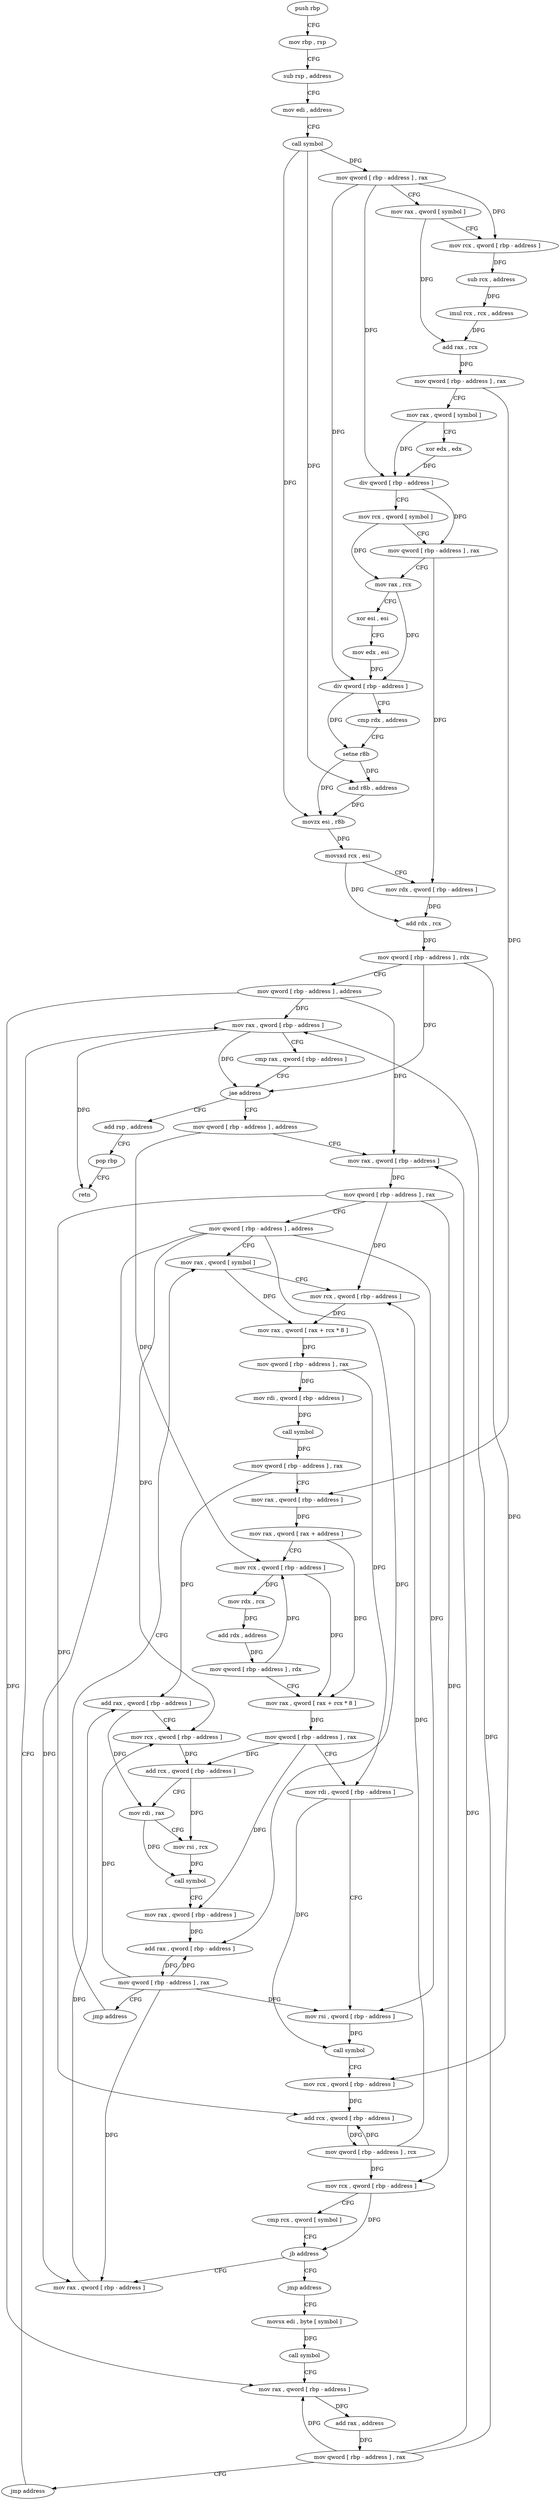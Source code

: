 digraph "func" {
"4243232" [label = "push rbp" ]
"4243233" [label = "mov rbp , rsp" ]
"4243236" [label = "sub rsp , address" ]
"4243240" [label = "mov edi , address" ]
"4243245" [label = "call symbol" ]
"4243250" [label = "mov qword [ rbp - address ] , rax" ]
"4243254" [label = "mov rax , qword [ symbol ]" ]
"4243262" [label = "mov rcx , qword [ rbp - address ]" ]
"4243266" [label = "sub rcx , address" ]
"4243273" [label = "imul rcx , rcx , address" ]
"4243280" [label = "add rax , rcx" ]
"4243283" [label = "mov qword [ rbp - address ] , rax" ]
"4243287" [label = "mov rax , qword [ symbol ]" ]
"4243295" [label = "xor edx , edx" ]
"4243297" [label = "div qword [ rbp - address ]" ]
"4243301" [label = "mov rcx , qword [ symbol ]" ]
"4243309" [label = "mov qword [ rbp - address ] , rax" ]
"4243313" [label = "mov rax , rcx" ]
"4243316" [label = "xor esi , esi" ]
"4243318" [label = "mov edx , esi" ]
"4243320" [label = "div qword [ rbp - address ]" ]
"4243324" [label = "cmp rdx , address" ]
"4243328" [label = "setne r8b" ]
"4243332" [label = "and r8b , address" ]
"4243336" [label = "movzx esi , r8b" ]
"4243340" [label = "movsxd rcx , esi" ]
"4243343" [label = "mov rdx , qword [ rbp - address ]" ]
"4243347" [label = "add rdx , rcx" ]
"4243350" [label = "mov qword [ rbp - address ] , rdx" ]
"4243354" [label = "mov qword [ rbp - address ] , address" ]
"4243362" [label = "mov rax , qword [ rbp - address ]" ]
"4243591" [label = "add rsp , address" ]
"4243595" [label = "pop rbp" ]
"4243596" [label = "retn" ]
"4243376" [label = "mov qword [ rbp - address ] , address" ]
"4243384" [label = "mov rax , qword [ rbp - address ]" ]
"4243388" [label = "mov qword [ rbp - address ] , rax" ]
"4243392" [label = "mov qword [ rbp - address ] , address" ]
"4243400" [label = "mov rax , qword [ symbol ]" ]
"4243515" [label = "mov rax , qword [ rbp - address ]" ]
"4243519" [label = "add rax , qword [ rbp - address ]" ]
"4243523" [label = "mov rcx , qword [ rbp - address ]" ]
"4243527" [label = "add rcx , qword [ rbp - address ]" ]
"4243531" [label = "mov rdi , rax" ]
"4243534" [label = "mov rsi , rcx" ]
"4243537" [label = "call symbol" ]
"4243542" [label = "mov rax , qword [ rbp - address ]" ]
"4243546" [label = "add rax , qword [ rbp - address ]" ]
"4243550" [label = "mov qword [ rbp - address ] , rax" ]
"4243554" [label = "jmp address" ]
"4243510" [label = "jmp address" ]
"4243559" [label = "movsx edi , byte [ symbol ]" ]
"4243408" [label = "mov rcx , qword [ rbp - address ]" ]
"4243412" [label = "mov rax , qword [ rax + rcx * 8 ]" ]
"4243416" [label = "mov qword [ rbp - address ] , rax" ]
"4243420" [label = "mov rdi , qword [ rbp - address ]" ]
"4243424" [label = "call symbol" ]
"4243429" [label = "mov qword [ rbp - address ] , rax" ]
"4243433" [label = "mov rax , qword [ rbp - address ]" ]
"4243437" [label = "mov rax , qword [ rax + address ]" ]
"4243441" [label = "mov rcx , qword [ rbp - address ]" ]
"4243445" [label = "mov rdx , rcx" ]
"4243448" [label = "add rdx , address" ]
"4243455" [label = "mov qword [ rbp - address ] , rdx" ]
"4243459" [label = "mov rax , qword [ rax + rcx * 8 ]" ]
"4243463" [label = "mov qword [ rbp - address ] , rax" ]
"4243467" [label = "mov rdi , qword [ rbp - address ]" ]
"4243471" [label = "mov rsi , qword [ rbp - address ]" ]
"4243475" [label = "call symbol" ]
"4243480" [label = "mov rcx , qword [ rbp - address ]" ]
"4243484" [label = "add rcx , qword [ rbp - address ]" ]
"4243488" [label = "mov qword [ rbp - address ] , rcx" ]
"4243492" [label = "mov rcx , qword [ rbp - address ]" ]
"4243496" [label = "cmp rcx , qword [ symbol ]" ]
"4243504" [label = "jb address" ]
"4243567" [label = "call symbol" ]
"4243572" [label = "mov rax , qword [ rbp - address ]" ]
"4243576" [label = "add rax , address" ]
"4243582" [label = "mov qword [ rbp - address ] , rax" ]
"4243586" [label = "jmp address" ]
"4243366" [label = "cmp rax , qword [ rbp - address ]" ]
"4243370" [label = "jae address" ]
"4243232" -> "4243233" [ label = "CFG" ]
"4243233" -> "4243236" [ label = "CFG" ]
"4243236" -> "4243240" [ label = "CFG" ]
"4243240" -> "4243245" [ label = "CFG" ]
"4243245" -> "4243250" [ label = "DFG" ]
"4243245" -> "4243332" [ label = "DFG" ]
"4243245" -> "4243336" [ label = "DFG" ]
"4243250" -> "4243254" [ label = "CFG" ]
"4243250" -> "4243262" [ label = "DFG" ]
"4243250" -> "4243297" [ label = "DFG" ]
"4243250" -> "4243320" [ label = "DFG" ]
"4243254" -> "4243262" [ label = "CFG" ]
"4243254" -> "4243280" [ label = "DFG" ]
"4243262" -> "4243266" [ label = "DFG" ]
"4243266" -> "4243273" [ label = "DFG" ]
"4243273" -> "4243280" [ label = "DFG" ]
"4243280" -> "4243283" [ label = "DFG" ]
"4243283" -> "4243287" [ label = "CFG" ]
"4243283" -> "4243433" [ label = "DFG" ]
"4243287" -> "4243295" [ label = "CFG" ]
"4243287" -> "4243297" [ label = "DFG" ]
"4243295" -> "4243297" [ label = "DFG" ]
"4243297" -> "4243301" [ label = "CFG" ]
"4243297" -> "4243309" [ label = "DFG" ]
"4243301" -> "4243309" [ label = "CFG" ]
"4243301" -> "4243313" [ label = "DFG" ]
"4243309" -> "4243313" [ label = "CFG" ]
"4243309" -> "4243343" [ label = "DFG" ]
"4243313" -> "4243316" [ label = "CFG" ]
"4243313" -> "4243320" [ label = "DFG" ]
"4243316" -> "4243318" [ label = "CFG" ]
"4243318" -> "4243320" [ label = "DFG" ]
"4243320" -> "4243324" [ label = "CFG" ]
"4243320" -> "4243328" [ label = "DFG" ]
"4243324" -> "4243328" [ label = "CFG" ]
"4243328" -> "4243332" [ label = "DFG" ]
"4243328" -> "4243336" [ label = "DFG" ]
"4243332" -> "4243336" [ label = "DFG" ]
"4243336" -> "4243340" [ label = "DFG" ]
"4243340" -> "4243343" [ label = "CFG" ]
"4243340" -> "4243347" [ label = "DFG" ]
"4243343" -> "4243347" [ label = "DFG" ]
"4243347" -> "4243350" [ label = "DFG" ]
"4243350" -> "4243354" [ label = "CFG" ]
"4243350" -> "4243370" [ label = "DFG" ]
"4243350" -> "4243480" [ label = "DFG" ]
"4243354" -> "4243362" [ label = "DFG" ]
"4243354" -> "4243384" [ label = "DFG" ]
"4243354" -> "4243572" [ label = "DFG" ]
"4243362" -> "4243366" [ label = "CFG" ]
"4243362" -> "4243370" [ label = "DFG" ]
"4243362" -> "4243596" [ label = "DFG" ]
"4243591" -> "4243595" [ label = "CFG" ]
"4243595" -> "4243596" [ label = "CFG" ]
"4243376" -> "4243384" [ label = "CFG" ]
"4243376" -> "4243441" [ label = "DFG" ]
"4243384" -> "4243388" [ label = "DFG" ]
"4243388" -> "4243392" [ label = "CFG" ]
"4243388" -> "4243408" [ label = "DFG" ]
"4243388" -> "4243484" [ label = "DFG" ]
"4243388" -> "4243492" [ label = "DFG" ]
"4243392" -> "4243400" [ label = "CFG" ]
"4243392" -> "4243471" [ label = "DFG" ]
"4243392" -> "4243515" [ label = "DFG" ]
"4243392" -> "4243523" [ label = "DFG" ]
"4243392" -> "4243546" [ label = "DFG" ]
"4243400" -> "4243408" [ label = "CFG" ]
"4243400" -> "4243412" [ label = "DFG" ]
"4243515" -> "4243519" [ label = "DFG" ]
"4243519" -> "4243523" [ label = "CFG" ]
"4243519" -> "4243531" [ label = "DFG" ]
"4243523" -> "4243527" [ label = "DFG" ]
"4243527" -> "4243531" [ label = "CFG" ]
"4243527" -> "4243534" [ label = "DFG" ]
"4243531" -> "4243534" [ label = "CFG" ]
"4243531" -> "4243537" [ label = "DFG" ]
"4243534" -> "4243537" [ label = "DFG" ]
"4243537" -> "4243542" [ label = "CFG" ]
"4243542" -> "4243546" [ label = "DFG" ]
"4243546" -> "4243550" [ label = "DFG" ]
"4243550" -> "4243554" [ label = "CFG" ]
"4243550" -> "4243471" [ label = "DFG" ]
"4243550" -> "4243515" [ label = "DFG" ]
"4243550" -> "4243523" [ label = "DFG" ]
"4243550" -> "4243546" [ label = "DFG" ]
"4243554" -> "4243400" [ label = "CFG" ]
"4243510" -> "4243559" [ label = "CFG" ]
"4243559" -> "4243567" [ label = "DFG" ]
"4243408" -> "4243412" [ label = "DFG" ]
"4243412" -> "4243416" [ label = "DFG" ]
"4243416" -> "4243420" [ label = "DFG" ]
"4243416" -> "4243467" [ label = "DFG" ]
"4243420" -> "4243424" [ label = "DFG" ]
"4243424" -> "4243429" [ label = "DFG" ]
"4243429" -> "4243433" [ label = "CFG" ]
"4243429" -> "4243519" [ label = "DFG" ]
"4243433" -> "4243437" [ label = "DFG" ]
"4243437" -> "4243441" [ label = "CFG" ]
"4243437" -> "4243459" [ label = "DFG" ]
"4243441" -> "4243445" [ label = "DFG" ]
"4243441" -> "4243459" [ label = "DFG" ]
"4243445" -> "4243448" [ label = "DFG" ]
"4243448" -> "4243455" [ label = "DFG" ]
"4243455" -> "4243459" [ label = "CFG" ]
"4243455" -> "4243441" [ label = "DFG" ]
"4243459" -> "4243463" [ label = "DFG" ]
"4243463" -> "4243467" [ label = "CFG" ]
"4243463" -> "4243527" [ label = "DFG" ]
"4243463" -> "4243542" [ label = "DFG" ]
"4243467" -> "4243471" [ label = "CFG" ]
"4243467" -> "4243475" [ label = "DFG" ]
"4243471" -> "4243475" [ label = "DFG" ]
"4243475" -> "4243480" [ label = "CFG" ]
"4243480" -> "4243484" [ label = "DFG" ]
"4243484" -> "4243488" [ label = "DFG" ]
"4243488" -> "4243492" [ label = "DFG" ]
"4243488" -> "4243408" [ label = "DFG" ]
"4243488" -> "4243484" [ label = "DFG" ]
"4243492" -> "4243496" [ label = "CFG" ]
"4243492" -> "4243504" [ label = "DFG" ]
"4243496" -> "4243504" [ label = "CFG" ]
"4243504" -> "4243515" [ label = "CFG" ]
"4243504" -> "4243510" [ label = "CFG" ]
"4243567" -> "4243572" [ label = "CFG" ]
"4243572" -> "4243576" [ label = "DFG" ]
"4243576" -> "4243582" [ label = "DFG" ]
"4243582" -> "4243586" [ label = "CFG" ]
"4243582" -> "4243362" [ label = "DFG" ]
"4243582" -> "4243384" [ label = "DFG" ]
"4243582" -> "4243572" [ label = "DFG" ]
"4243586" -> "4243362" [ label = "CFG" ]
"4243366" -> "4243370" [ label = "CFG" ]
"4243370" -> "4243591" [ label = "CFG" ]
"4243370" -> "4243376" [ label = "CFG" ]
}
